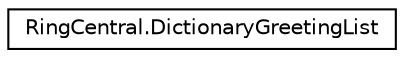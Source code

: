 digraph "Graphical Class Hierarchy"
{
 // LATEX_PDF_SIZE
  edge [fontname="Helvetica",fontsize="10",labelfontname="Helvetica",labelfontsize="10"];
  node [fontname="Helvetica",fontsize="10",shape=record];
  rankdir="LR";
  Node0 [label="RingCentral.DictionaryGreetingList",height=0.2,width=0.4,color="black", fillcolor="white", style="filled",URL="$classRingCentral_1_1DictionaryGreetingList.html",tooltip=" "];
}
